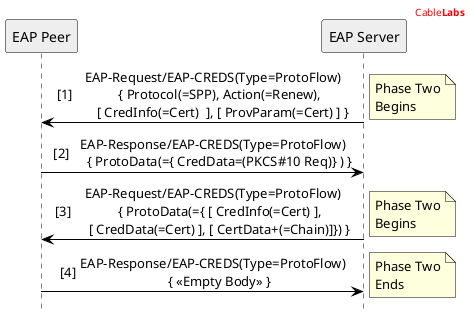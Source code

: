 
@startuml

'' header information
header
<font color="red">Cable<b>Labs</b></font>
endheader

'' Use this to hide the foot boxes
hide footbox

skinparam sequenceMessageAlign center
skinparam NoteBorderColor black
'' skinparam BackgroundColor #ddd

skinparam sequence {
	borderColor black
	ArrowColor black
	ActorBorderColor black
	ParticipantBorderColor black
	LifeLineBorderColor black
	LifeLineBackgroundColor white
}

'' Participants Declaration
Participant "EAP Peer" as P #eee
Participant "EAP Server" as S #eee

autonumber 1 "[##]"

S->P: EAP-Request/EAP-CREDS(Type=ProtoFlow)\n    { Protocol(=SPP), Action(=Renew),\n      [ CredInfo(=Cert)  ], [ ProvParam(=Cert) ] }
note right: Phase Two\nBegins

P->S: EAP-Response/EAP-CREDS(Type=ProtoFlow)\n    { ProtoData(={ CredData=(PKCS#10 Req)} ) }

S->P: EAP-Request/EAP-CREDS(Type=ProtoFlow)\n    { ProtoData(={ [ CredInfo(=Cert) ],\n    [ CredData(=Cert) ], [ CertData+(=Chain)]}) }
note right: Phase Two\nBegins

P->S: EAP-Response/EAP-CREDS(Type=ProtoFlow)\n    { << Empty Body >> }
note right: Phase Two\nEnds


@enduml
